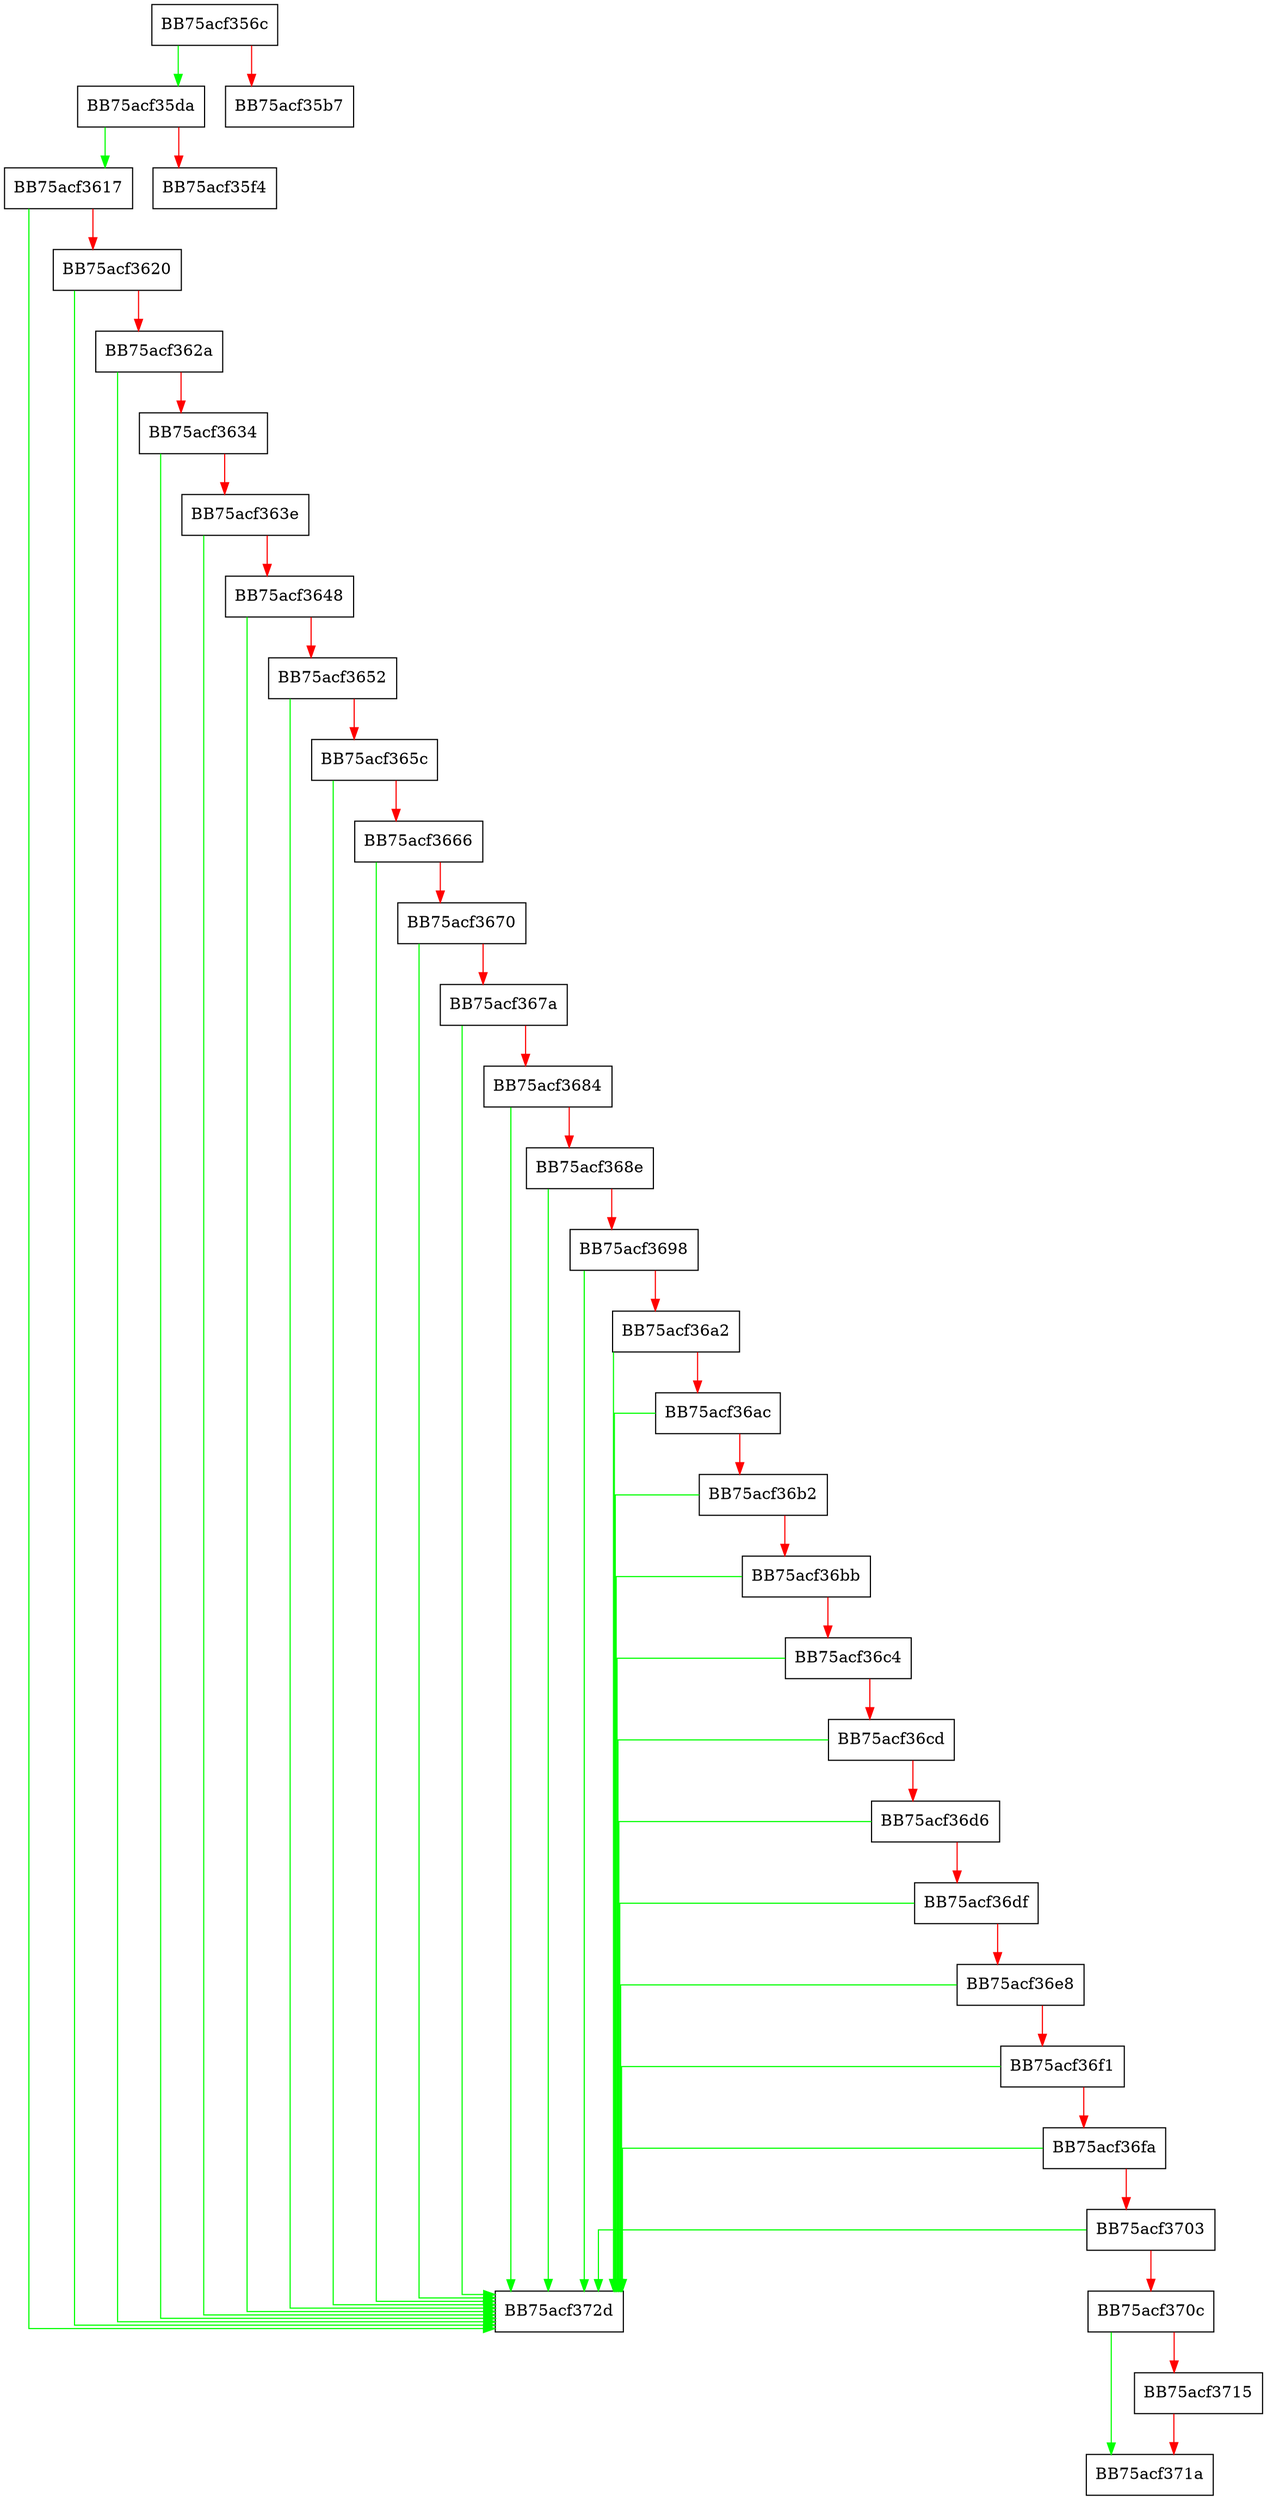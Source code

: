 digraph sqlite_connection {
  node [shape="box"];
  graph [splines=ortho];
  BB75acf356c -> BB75acf35da [color="green"];
  BB75acf356c -> BB75acf35b7 [color="red"];
  BB75acf35da -> BB75acf3617 [color="green"];
  BB75acf35da -> BB75acf35f4 [color="red"];
  BB75acf3617 -> BB75acf372d [color="green"];
  BB75acf3617 -> BB75acf3620 [color="red"];
  BB75acf3620 -> BB75acf372d [color="green"];
  BB75acf3620 -> BB75acf362a [color="red"];
  BB75acf362a -> BB75acf372d [color="green"];
  BB75acf362a -> BB75acf3634 [color="red"];
  BB75acf3634 -> BB75acf372d [color="green"];
  BB75acf3634 -> BB75acf363e [color="red"];
  BB75acf363e -> BB75acf372d [color="green"];
  BB75acf363e -> BB75acf3648 [color="red"];
  BB75acf3648 -> BB75acf372d [color="green"];
  BB75acf3648 -> BB75acf3652 [color="red"];
  BB75acf3652 -> BB75acf372d [color="green"];
  BB75acf3652 -> BB75acf365c [color="red"];
  BB75acf365c -> BB75acf372d [color="green"];
  BB75acf365c -> BB75acf3666 [color="red"];
  BB75acf3666 -> BB75acf372d [color="green"];
  BB75acf3666 -> BB75acf3670 [color="red"];
  BB75acf3670 -> BB75acf372d [color="green"];
  BB75acf3670 -> BB75acf367a [color="red"];
  BB75acf367a -> BB75acf372d [color="green"];
  BB75acf367a -> BB75acf3684 [color="red"];
  BB75acf3684 -> BB75acf372d [color="green"];
  BB75acf3684 -> BB75acf368e [color="red"];
  BB75acf368e -> BB75acf372d [color="green"];
  BB75acf368e -> BB75acf3698 [color="red"];
  BB75acf3698 -> BB75acf372d [color="green"];
  BB75acf3698 -> BB75acf36a2 [color="red"];
  BB75acf36a2 -> BB75acf372d [color="green"];
  BB75acf36a2 -> BB75acf36ac [color="red"];
  BB75acf36ac -> BB75acf372d [color="green"];
  BB75acf36ac -> BB75acf36b2 [color="red"];
  BB75acf36b2 -> BB75acf372d [color="green"];
  BB75acf36b2 -> BB75acf36bb [color="red"];
  BB75acf36bb -> BB75acf372d [color="green"];
  BB75acf36bb -> BB75acf36c4 [color="red"];
  BB75acf36c4 -> BB75acf372d [color="green"];
  BB75acf36c4 -> BB75acf36cd [color="red"];
  BB75acf36cd -> BB75acf372d [color="green"];
  BB75acf36cd -> BB75acf36d6 [color="red"];
  BB75acf36d6 -> BB75acf372d [color="green"];
  BB75acf36d6 -> BB75acf36df [color="red"];
  BB75acf36df -> BB75acf372d [color="green"];
  BB75acf36df -> BB75acf36e8 [color="red"];
  BB75acf36e8 -> BB75acf372d [color="green"];
  BB75acf36e8 -> BB75acf36f1 [color="red"];
  BB75acf36f1 -> BB75acf372d [color="green"];
  BB75acf36f1 -> BB75acf36fa [color="red"];
  BB75acf36fa -> BB75acf372d [color="green"];
  BB75acf36fa -> BB75acf3703 [color="red"];
  BB75acf3703 -> BB75acf372d [color="green"];
  BB75acf3703 -> BB75acf370c [color="red"];
  BB75acf370c -> BB75acf371a [color="green"];
  BB75acf370c -> BB75acf3715 [color="red"];
  BB75acf3715 -> BB75acf371a [color="red"];
}